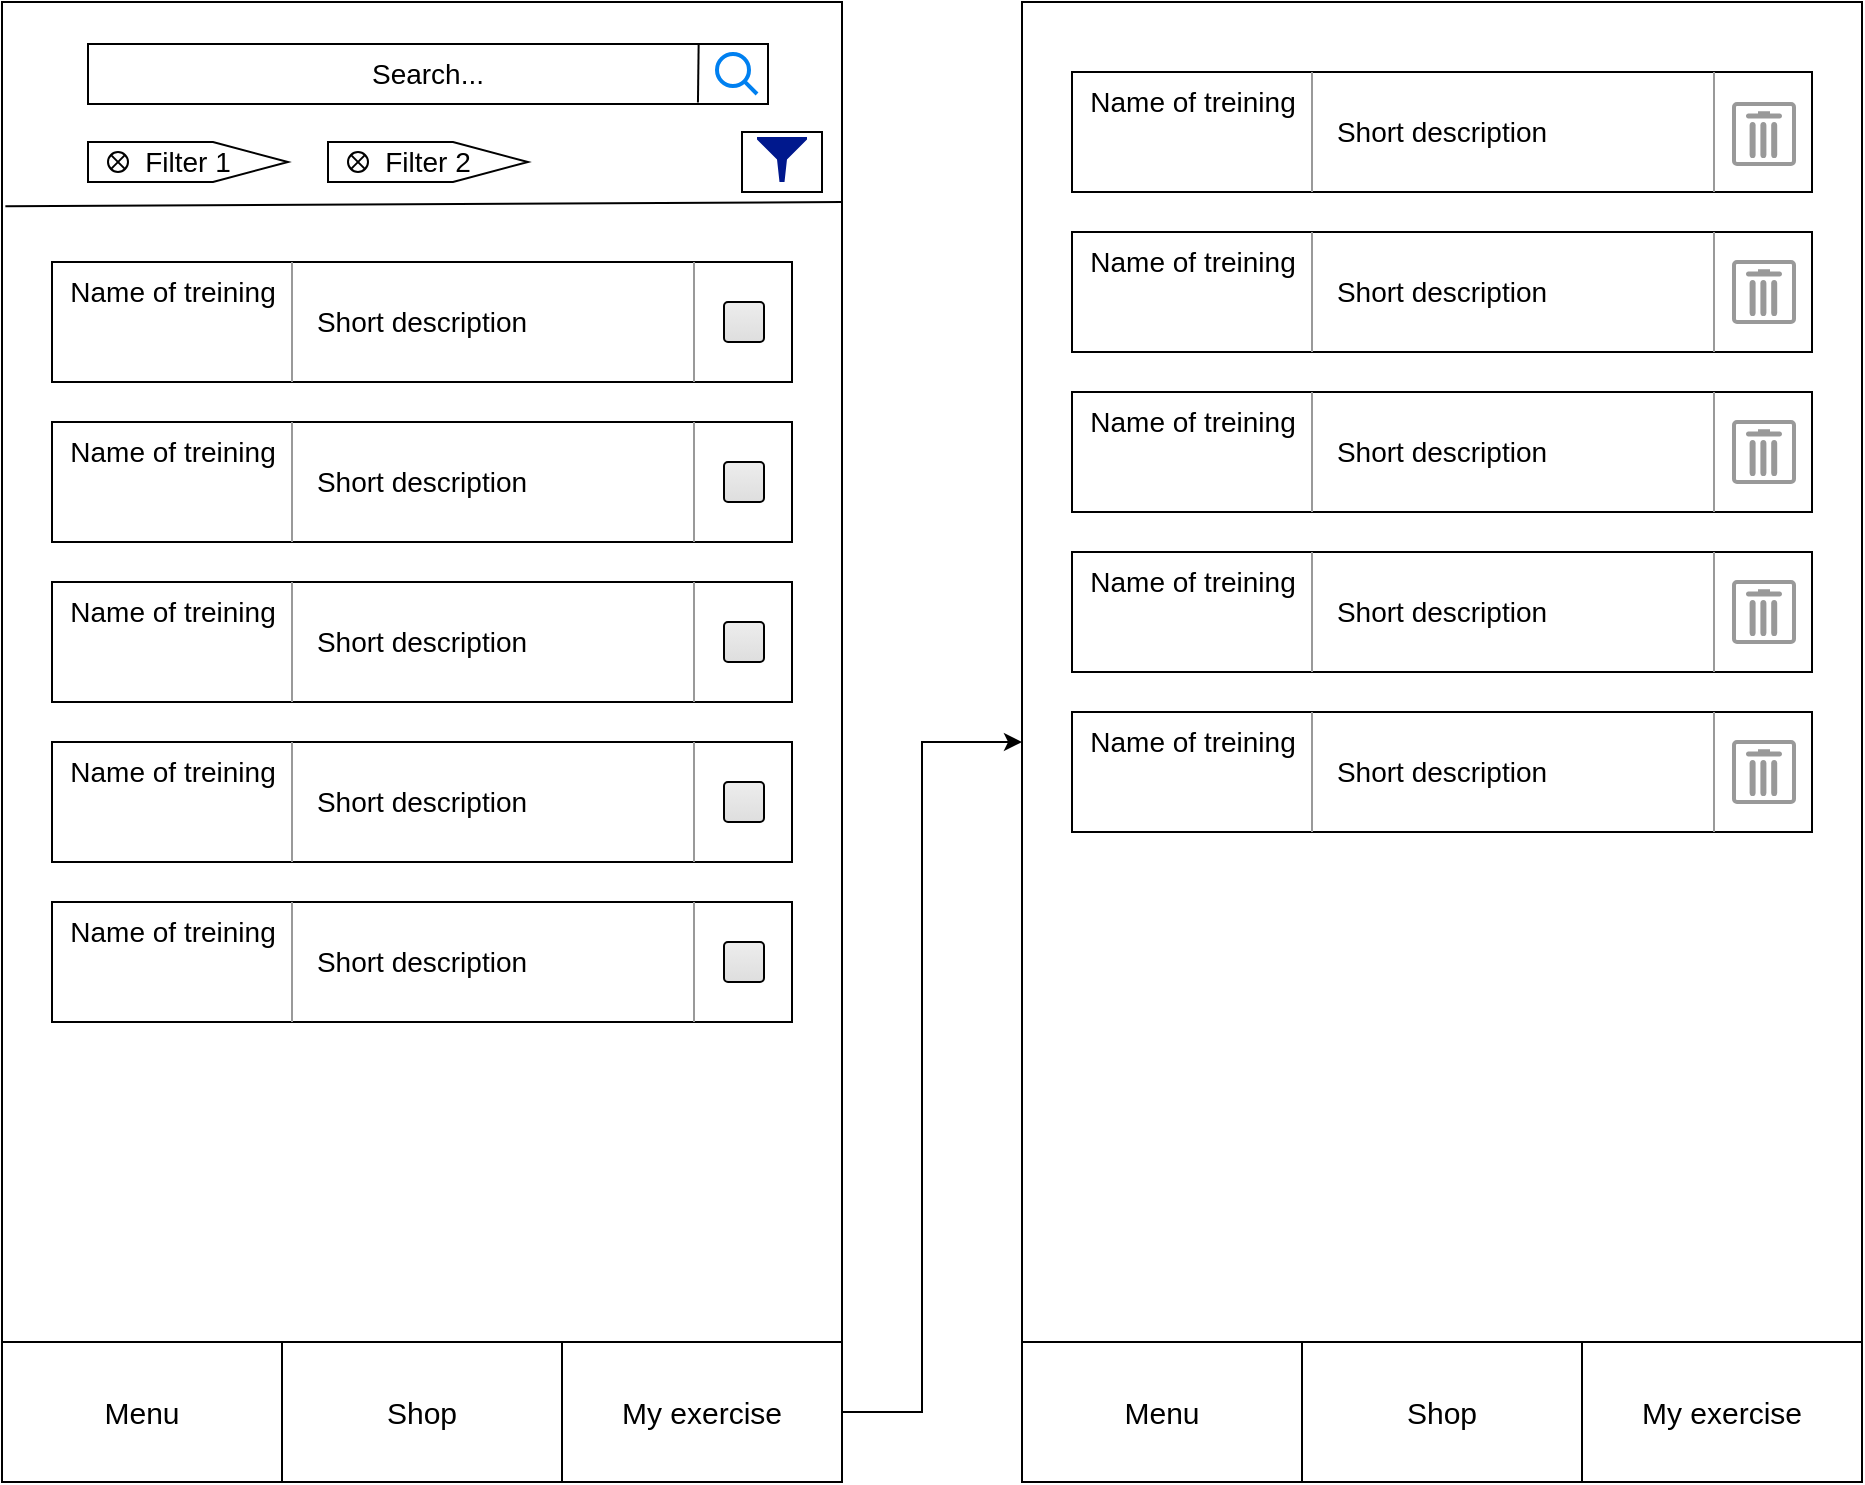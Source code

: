 <mxfile version="20.3.1" type="github"><diagram id="8jtwCHDCGDqMGL0Nnoe6" name="Страница 1"><mxGraphModel dx="1467" dy="836" grid="1" gridSize="10" guides="1" tooltips="1" connect="1" arrows="1" fold="1" page="1" pageScale="1" pageWidth="827" pageHeight="1169" math="0" shadow="0"><root><mxCell id="0"/><mxCell id="1" parent="0"/><mxCell id="uSs4IYgZsP_cwzXrQjF9-2" value="" style="rounded=0;whiteSpace=wrap;html=1;" vertex="1" parent="1"><mxGeometry x="70" y="60" width="420" height="740" as="geometry"/></mxCell><mxCell id="uSs4IYgZsP_cwzXrQjF9-15" value="" style="rounded=0;whiteSpace=wrap;html=1;fontSize=14;" vertex="1" parent="1"><mxGeometry x="440" y="125" width="40" height="30" as="geometry"/></mxCell><mxCell id="uSs4IYgZsP_cwzXrQjF9-5" value="&lt;font style=&quot;font-size: 14px;&quot;&gt;Search...&lt;/font&gt;" style="rounded=0;whiteSpace=wrap;html=1;" vertex="1" parent="1"><mxGeometry x="113" y="81" width="340" height="30" as="geometry"/></mxCell><mxCell id="uSs4IYgZsP_cwzXrQjF9-6" value="" style="endArrow=none;html=1;rounded=0;fontSize=14;entryX=0.004;entryY=0.138;entryDx=0;entryDy=0;entryPerimeter=0;" edge="1" parent="1" target="uSs4IYgZsP_cwzXrQjF9-2"><mxGeometry width="50" height="50" relative="1" as="geometry"><mxPoint x="490" y="160" as="sourcePoint"/><mxPoint x="440" y="290" as="targetPoint"/></mxGeometry></mxCell><mxCell id="uSs4IYgZsP_cwzXrQjF9-7" value="Filter 1" style="shape=offPageConnector;whiteSpace=wrap;html=1;fontSize=14;flipV=0;flipH=1;direction=south;" vertex="1" parent="1"><mxGeometry x="113" y="130" width="100" height="20" as="geometry"/></mxCell><mxCell id="uSs4IYgZsP_cwzXrQjF9-8" value="Filter 2" style="shape=offPageConnector;whiteSpace=wrap;html=1;fontSize=14;flipV=0;flipH=1;direction=south;" vertex="1" parent="1"><mxGeometry x="233" y="130" width="100" height="20" as="geometry"/></mxCell><mxCell id="uSs4IYgZsP_cwzXrQjF9-9" value="" style="sketch=0;aspect=fixed;pointerEvents=1;shadow=0;dashed=0;html=1;strokeColor=none;labelPosition=center;verticalLabelPosition=bottom;verticalAlign=top;align=center;fillColor=#00188D;shape=mxgraph.mscae.enterprise.filter;fontSize=14;" vertex="1" parent="1"><mxGeometry x="447.5" y="127.5" width="25" height="22.5" as="geometry"/></mxCell><mxCell id="uSs4IYgZsP_cwzXrQjF9-10" value="" style="shape=sumEllipse;perimeter=ellipsePerimeter;whiteSpace=wrap;html=1;backgroundOutline=1;fontSize=14;" vertex="1" parent="1"><mxGeometry x="123" y="135" width="10" height="10" as="geometry"/></mxCell><mxCell id="uSs4IYgZsP_cwzXrQjF9-11" value="" style="shape=sumEllipse;perimeter=ellipsePerimeter;whiteSpace=wrap;html=1;backgroundOutline=1;fontSize=14;" vertex="1" parent="1"><mxGeometry x="243" y="135" width="10" height="10" as="geometry"/></mxCell><mxCell id="uSs4IYgZsP_cwzXrQjF9-13" value="" style="html=1;verticalLabelPosition=bottom;align=center;labelBackgroundColor=#ffffff;verticalAlign=top;strokeWidth=2;strokeColor=#0080F0;shadow=0;dashed=0;shape=mxgraph.ios7.icons.looking_glass;fontSize=14;" vertex="1" parent="1"><mxGeometry x="427.5" y="86" width="20" height="20" as="geometry"/></mxCell><mxCell id="uSs4IYgZsP_cwzXrQjF9-14" value="" style="endArrow=none;html=1;rounded=0;fontSize=14;entryX=0.898;entryY=0.018;entryDx=0;entryDy=0;entryPerimeter=0;exitX=0.897;exitY=0.974;exitDx=0;exitDy=0;exitPerimeter=0;" edge="1" parent="1" source="uSs4IYgZsP_cwzXrQjF9-5" target="uSs4IYgZsP_cwzXrQjF9-5"><mxGeometry width="50" height="50" relative="1" as="geometry"><mxPoint x="425" y="110" as="sourcePoint"/><mxPoint x="440" y="290" as="targetPoint"/></mxGeometry></mxCell><mxCell id="uSs4IYgZsP_cwzXrQjF9-16" value="Short description" style="rounded=0;whiteSpace=wrap;html=1;fontSize=14;" vertex="1" parent="1"><mxGeometry x="95" y="190" width="370" height="60" as="geometry"/></mxCell><mxCell id="uSs4IYgZsP_cwzXrQjF9-17" value="Name of treining" style="text;html=1;align=center;verticalAlign=middle;resizable=0;points=[];autosize=1;strokeColor=none;fillColor=none;fontSize=14;" vertex="1" parent="1"><mxGeometry x="90" y="190" width="130" height="30" as="geometry"/></mxCell><mxCell id="uSs4IYgZsP_cwzXrQjF9-18" value="" style="rounded=0;whiteSpace=wrap;html=1;fontSize=14;" vertex="1" parent="1"><mxGeometry x="70" y="730" width="420" height="70" as="geometry"/></mxCell><mxCell id="uSs4IYgZsP_cwzXrQjF9-19" value="&lt;font style=&quot;font-size: 15px;&quot;&gt;Menu&lt;/font&gt;" style="rounded=0;whiteSpace=wrap;html=1;fontSize=14;" vertex="1" parent="1"><mxGeometry x="70" y="730" width="140" height="70" as="geometry"/></mxCell><mxCell id="uSs4IYgZsP_cwzXrQjF9-20" value="&lt;font style=&quot;font-size: 15px;&quot;&gt;Shop&lt;/font&gt;" style="rounded=0;whiteSpace=wrap;html=1;fontSize=14;" vertex="1" parent="1"><mxGeometry x="210" y="730" width="140" height="70" as="geometry"/></mxCell><mxCell id="uSs4IYgZsP_cwzXrQjF9-21" value="&lt;font style=&quot;font-size: 15px;&quot;&gt;My exercise&lt;/font&gt;" style="rounded=0;whiteSpace=wrap;html=1;fontSize=14;" vertex="1" parent="1"><mxGeometry x="350" y="730" width="140" height="70" as="geometry"/></mxCell><mxCell id="uSs4IYgZsP_cwzXrQjF9-23" value="" style="verticalLabelPosition=bottom;shadow=0;dashed=0;align=center;html=1;verticalAlign=top;strokeWidth=1;shape=mxgraph.mockup.markup.line;strokeColor=#999999;direction=north;fontSize=15;" vertex="1" parent="1"><mxGeometry x="205" y="190" width="20" height="60" as="geometry"/></mxCell><mxCell id="uSs4IYgZsP_cwzXrQjF9-33" value="" style="html=1;shadow=0;dashed=0;shape=mxgraph.bootstrap.checkbox2;labelPosition=right;verticalLabelPosition=middle;align=left;verticalAlign=middle;gradientColor=#DEDEDE;fillColor=#EDEDED;checked=0;spacing=5;checkedFill=#0085FC;checkedStroke=#ffffff;sketch=0;fontSize=15;" vertex="1" parent="1"><mxGeometry x="431" y="210" width="20" height="20" as="geometry"/></mxCell><mxCell id="uSs4IYgZsP_cwzXrQjF9-34" value="" style="verticalLabelPosition=bottom;shadow=0;dashed=0;align=center;html=1;verticalAlign=top;strokeWidth=1;shape=mxgraph.mockup.markup.line;strokeColor=#999999;direction=north;fontSize=15;" vertex="1" parent="1"><mxGeometry x="406" y="190" width="20" height="60" as="geometry"/></mxCell><mxCell id="uSs4IYgZsP_cwzXrQjF9-35" value="Short description" style="rounded=0;whiteSpace=wrap;html=1;fontSize=14;" vertex="1" parent="1"><mxGeometry x="95" y="270" width="370" height="60" as="geometry"/></mxCell><mxCell id="uSs4IYgZsP_cwzXrQjF9-36" value="Name of treining" style="text;html=1;align=center;verticalAlign=middle;resizable=0;points=[];autosize=1;strokeColor=none;fillColor=none;fontSize=14;" vertex="1" parent="1"><mxGeometry x="90" y="270" width="130" height="30" as="geometry"/></mxCell><mxCell id="uSs4IYgZsP_cwzXrQjF9-37" value="" style="verticalLabelPosition=bottom;shadow=0;dashed=0;align=center;html=1;verticalAlign=top;strokeWidth=1;shape=mxgraph.mockup.markup.line;strokeColor=#999999;direction=north;fontSize=15;" vertex="1" parent="1"><mxGeometry x="205" y="270" width="20" height="60" as="geometry"/></mxCell><mxCell id="uSs4IYgZsP_cwzXrQjF9-38" value="" style="html=1;shadow=0;dashed=0;shape=mxgraph.bootstrap.checkbox2;labelPosition=right;verticalLabelPosition=middle;align=left;verticalAlign=middle;gradientColor=#DEDEDE;fillColor=#EDEDED;checked=0;spacing=5;checkedFill=#0085FC;checkedStroke=#ffffff;sketch=0;fontSize=15;" vertex="1" parent="1"><mxGeometry x="431" y="290" width="20" height="20" as="geometry"/></mxCell><mxCell id="uSs4IYgZsP_cwzXrQjF9-39" value="" style="verticalLabelPosition=bottom;shadow=0;dashed=0;align=center;html=1;verticalAlign=top;strokeWidth=1;shape=mxgraph.mockup.markup.line;strokeColor=#999999;direction=north;fontSize=15;" vertex="1" parent="1"><mxGeometry x="406" y="270" width="20" height="60" as="geometry"/></mxCell><mxCell id="uSs4IYgZsP_cwzXrQjF9-40" value="Short description" style="rounded=0;whiteSpace=wrap;html=1;fontSize=14;" vertex="1" parent="1"><mxGeometry x="95" y="350" width="370" height="60" as="geometry"/></mxCell><mxCell id="uSs4IYgZsP_cwzXrQjF9-41" value="Name of treining" style="text;html=1;align=center;verticalAlign=middle;resizable=0;points=[];autosize=1;strokeColor=none;fillColor=none;fontSize=14;" vertex="1" parent="1"><mxGeometry x="90" y="350" width="130" height="30" as="geometry"/></mxCell><mxCell id="uSs4IYgZsP_cwzXrQjF9-42" value="" style="verticalLabelPosition=bottom;shadow=0;dashed=0;align=center;html=1;verticalAlign=top;strokeWidth=1;shape=mxgraph.mockup.markup.line;strokeColor=#999999;direction=north;fontSize=15;" vertex="1" parent="1"><mxGeometry x="205" y="350" width="20" height="60" as="geometry"/></mxCell><mxCell id="uSs4IYgZsP_cwzXrQjF9-43" value="" style="html=1;shadow=0;dashed=0;shape=mxgraph.bootstrap.checkbox2;labelPosition=right;verticalLabelPosition=middle;align=left;verticalAlign=middle;gradientColor=#DEDEDE;fillColor=#EDEDED;checked=0;spacing=5;checkedFill=#0085FC;checkedStroke=#ffffff;sketch=0;fontSize=15;" vertex="1" parent="1"><mxGeometry x="431" y="370" width="20" height="20" as="geometry"/></mxCell><mxCell id="uSs4IYgZsP_cwzXrQjF9-44" value="" style="verticalLabelPosition=bottom;shadow=0;dashed=0;align=center;html=1;verticalAlign=top;strokeWidth=1;shape=mxgraph.mockup.markup.line;strokeColor=#999999;direction=north;fontSize=15;" vertex="1" parent="1"><mxGeometry x="406" y="350" width="20" height="60" as="geometry"/></mxCell><mxCell id="uSs4IYgZsP_cwzXrQjF9-45" value="Short description" style="rounded=0;whiteSpace=wrap;html=1;fontSize=14;" vertex="1" parent="1"><mxGeometry x="95" y="430" width="370" height="60" as="geometry"/></mxCell><mxCell id="uSs4IYgZsP_cwzXrQjF9-46" value="Name of treining" style="text;html=1;align=center;verticalAlign=middle;resizable=0;points=[];autosize=1;strokeColor=none;fillColor=none;fontSize=14;" vertex="1" parent="1"><mxGeometry x="90" y="430" width="130" height="30" as="geometry"/></mxCell><mxCell id="uSs4IYgZsP_cwzXrQjF9-47" value="" style="verticalLabelPosition=bottom;shadow=0;dashed=0;align=center;html=1;verticalAlign=top;strokeWidth=1;shape=mxgraph.mockup.markup.line;strokeColor=#999999;direction=north;fontSize=15;" vertex="1" parent="1"><mxGeometry x="205" y="430" width="20" height="60" as="geometry"/></mxCell><mxCell id="uSs4IYgZsP_cwzXrQjF9-48" value="" style="html=1;shadow=0;dashed=0;shape=mxgraph.bootstrap.checkbox2;labelPosition=right;verticalLabelPosition=middle;align=left;verticalAlign=middle;gradientColor=#DEDEDE;fillColor=#EDEDED;checked=0;spacing=5;checkedFill=#0085FC;checkedStroke=#ffffff;sketch=0;fontSize=15;" vertex="1" parent="1"><mxGeometry x="431" y="450" width="20" height="20" as="geometry"/></mxCell><mxCell id="uSs4IYgZsP_cwzXrQjF9-49" value="" style="verticalLabelPosition=bottom;shadow=0;dashed=0;align=center;html=1;verticalAlign=top;strokeWidth=1;shape=mxgraph.mockup.markup.line;strokeColor=#999999;direction=north;fontSize=15;" vertex="1" parent="1"><mxGeometry x="406" y="430" width="20" height="60" as="geometry"/></mxCell><mxCell id="uSs4IYgZsP_cwzXrQjF9-50" value="Short description" style="rounded=0;whiteSpace=wrap;html=1;fontSize=14;" vertex="1" parent="1"><mxGeometry x="95" y="510" width="370" height="60" as="geometry"/></mxCell><mxCell id="uSs4IYgZsP_cwzXrQjF9-51" value="Name of treining" style="text;html=1;align=center;verticalAlign=middle;resizable=0;points=[];autosize=1;strokeColor=none;fillColor=none;fontSize=14;" vertex="1" parent="1"><mxGeometry x="90" y="510" width="130" height="30" as="geometry"/></mxCell><mxCell id="uSs4IYgZsP_cwzXrQjF9-52" value="" style="verticalLabelPosition=bottom;shadow=0;dashed=0;align=center;html=1;verticalAlign=top;strokeWidth=1;shape=mxgraph.mockup.markup.line;strokeColor=#999999;direction=north;fontSize=15;" vertex="1" parent="1"><mxGeometry x="205" y="510" width="20" height="60" as="geometry"/></mxCell><mxCell id="uSs4IYgZsP_cwzXrQjF9-53" value="" style="html=1;shadow=0;dashed=0;shape=mxgraph.bootstrap.checkbox2;labelPosition=right;verticalLabelPosition=middle;align=left;verticalAlign=middle;gradientColor=#DEDEDE;fillColor=#EDEDED;checked=0;spacing=5;checkedFill=#0085FC;checkedStroke=#ffffff;sketch=0;fontSize=15;" vertex="1" parent="1"><mxGeometry x="431" y="530" width="20" height="20" as="geometry"/></mxCell><mxCell id="uSs4IYgZsP_cwzXrQjF9-54" value="" style="verticalLabelPosition=bottom;shadow=0;dashed=0;align=center;html=1;verticalAlign=top;strokeWidth=1;shape=mxgraph.mockup.markup.line;strokeColor=#999999;direction=north;fontSize=15;" vertex="1" parent="1"><mxGeometry x="406" y="510" width="20" height="60" as="geometry"/></mxCell><mxCell id="uSs4IYgZsP_cwzXrQjF9-55" value="" style="rounded=0;whiteSpace=wrap;html=1;" vertex="1" parent="1"><mxGeometry x="580" y="60" width="420" height="740" as="geometry"/></mxCell><mxCell id="uSs4IYgZsP_cwzXrQjF9-66" value="Short description" style="rounded=0;whiteSpace=wrap;html=1;fontSize=14;" vertex="1" parent="1"><mxGeometry x="605" y="95" width="370" height="60" as="geometry"/></mxCell><mxCell id="uSs4IYgZsP_cwzXrQjF9-67" value="Name of treining" style="text;html=1;align=center;verticalAlign=middle;resizable=0;points=[];autosize=1;strokeColor=none;fillColor=none;fontSize=14;" vertex="1" parent="1"><mxGeometry x="600" y="95" width="130" height="30" as="geometry"/></mxCell><mxCell id="uSs4IYgZsP_cwzXrQjF9-68" value="" style="rounded=0;whiteSpace=wrap;html=1;fontSize=14;" vertex="1" parent="1"><mxGeometry x="580" y="730" width="420" height="70" as="geometry"/></mxCell><mxCell id="uSs4IYgZsP_cwzXrQjF9-69" value="&lt;font style=&quot;font-size: 15px;&quot;&gt;Menu&lt;/font&gt;" style="rounded=0;whiteSpace=wrap;html=1;fontSize=14;" vertex="1" parent="1"><mxGeometry x="580" y="730" width="140" height="70" as="geometry"/></mxCell><mxCell id="uSs4IYgZsP_cwzXrQjF9-70" value="&lt;font style=&quot;font-size: 15px;&quot;&gt;Shop&lt;/font&gt;" style="rounded=0;whiteSpace=wrap;html=1;fontSize=14;" vertex="1" parent="1"><mxGeometry x="720" y="730" width="140" height="70" as="geometry"/></mxCell><mxCell id="uSs4IYgZsP_cwzXrQjF9-71" value="&lt;font style=&quot;font-size: 15px;&quot;&gt;My exercise&lt;/font&gt;" style="rounded=0;whiteSpace=wrap;html=1;fontSize=14;" vertex="1" parent="1"><mxGeometry x="860" y="730" width="140" height="70" as="geometry"/></mxCell><mxCell id="uSs4IYgZsP_cwzXrQjF9-72" value="" style="verticalLabelPosition=bottom;shadow=0;dashed=0;align=center;html=1;verticalAlign=top;strokeWidth=1;shape=mxgraph.mockup.markup.line;strokeColor=#999999;direction=north;fontSize=15;" vertex="1" parent="1"><mxGeometry x="715" y="95" width="20" height="60" as="geometry"/></mxCell><mxCell id="uSs4IYgZsP_cwzXrQjF9-74" value="" style="verticalLabelPosition=bottom;shadow=0;dashed=0;align=center;html=1;verticalAlign=top;strokeWidth=1;shape=mxgraph.mockup.markup.line;strokeColor=#999999;direction=north;fontSize=15;" vertex="1" parent="1"><mxGeometry x="916" y="95" width="20" height="60" as="geometry"/></mxCell><mxCell id="uSs4IYgZsP_cwzXrQjF9-75" value="Short description" style="rounded=0;whiteSpace=wrap;html=1;fontSize=14;" vertex="1" parent="1"><mxGeometry x="605" y="175" width="370" height="60" as="geometry"/></mxCell><mxCell id="uSs4IYgZsP_cwzXrQjF9-76" value="Name of treining" style="text;html=1;align=center;verticalAlign=middle;resizable=0;points=[];autosize=1;strokeColor=none;fillColor=none;fontSize=14;" vertex="1" parent="1"><mxGeometry x="600" y="175" width="130" height="30" as="geometry"/></mxCell><mxCell id="uSs4IYgZsP_cwzXrQjF9-77" value="" style="verticalLabelPosition=bottom;shadow=0;dashed=0;align=center;html=1;verticalAlign=top;strokeWidth=1;shape=mxgraph.mockup.markup.line;strokeColor=#999999;direction=north;fontSize=15;" vertex="1" parent="1"><mxGeometry x="715" y="175" width="20" height="60" as="geometry"/></mxCell><mxCell id="uSs4IYgZsP_cwzXrQjF9-79" value="" style="verticalLabelPosition=bottom;shadow=0;dashed=0;align=center;html=1;verticalAlign=top;strokeWidth=1;shape=mxgraph.mockup.markup.line;strokeColor=#999999;direction=north;fontSize=15;" vertex="1" parent="1"><mxGeometry x="916" y="175" width="20" height="60" as="geometry"/></mxCell><mxCell id="uSs4IYgZsP_cwzXrQjF9-80" value="Short description" style="rounded=0;whiteSpace=wrap;html=1;fontSize=14;" vertex="1" parent="1"><mxGeometry x="605" y="255" width="370" height="60" as="geometry"/></mxCell><mxCell id="uSs4IYgZsP_cwzXrQjF9-81" value="Name of treining" style="text;html=1;align=center;verticalAlign=middle;resizable=0;points=[];autosize=1;strokeColor=none;fillColor=none;fontSize=14;" vertex="1" parent="1"><mxGeometry x="600" y="255" width="130" height="30" as="geometry"/></mxCell><mxCell id="uSs4IYgZsP_cwzXrQjF9-82" value="" style="verticalLabelPosition=bottom;shadow=0;dashed=0;align=center;html=1;verticalAlign=top;strokeWidth=1;shape=mxgraph.mockup.markup.line;strokeColor=#999999;direction=north;fontSize=15;" vertex="1" parent="1"><mxGeometry x="715" y="255" width="20" height="60" as="geometry"/></mxCell><mxCell id="uSs4IYgZsP_cwzXrQjF9-84" value="" style="verticalLabelPosition=bottom;shadow=0;dashed=0;align=center;html=1;verticalAlign=top;strokeWidth=1;shape=mxgraph.mockup.markup.line;strokeColor=#999999;direction=north;fontSize=15;" vertex="1" parent="1"><mxGeometry x="916" y="255" width="20" height="60" as="geometry"/></mxCell><mxCell id="uSs4IYgZsP_cwzXrQjF9-85" value="Short description" style="rounded=0;whiteSpace=wrap;html=1;fontSize=14;" vertex="1" parent="1"><mxGeometry x="605" y="335" width="370" height="60" as="geometry"/></mxCell><mxCell id="uSs4IYgZsP_cwzXrQjF9-86" value="Name of treining" style="text;html=1;align=center;verticalAlign=middle;resizable=0;points=[];autosize=1;strokeColor=none;fillColor=none;fontSize=14;" vertex="1" parent="1"><mxGeometry x="600" y="335" width="130" height="30" as="geometry"/></mxCell><mxCell id="uSs4IYgZsP_cwzXrQjF9-87" value="" style="verticalLabelPosition=bottom;shadow=0;dashed=0;align=center;html=1;verticalAlign=top;strokeWidth=1;shape=mxgraph.mockup.markup.line;strokeColor=#999999;direction=north;fontSize=15;" vertex="1" parent="1"><mxGeometry x="715" y="335" width="20" height="60" as="geometry"/></mxCell><mxCell id="uSs4IYgZsP_cwzXrQjF9-89" value="" style="verticalLabelPosition=bottom;shadow=0;dashed=0;align=center;html=1;verticalAlign=top;strokeWidth=1;shape=mxgraph.mockup.markup.line;strokeColor=#999999;direction=north;fontSize=15;" vertex="1" parent="1"><mxGeometry x="916" y="335" width="20" height="60" as="geometry"/></mxCell><mxCell id="uSs4IYgZsP_cwzXrQjF9-90" value="Short description" style="rounded=0;whiteSpace=wrap;html=1;fontSize=14;" vertex="1" parent="1"><mxGeometry x="605" y="415" width="370" height="60" as="geometry"/></mxCell><mxCell id="uSs4IYgZsP_cwzXrQjF9-91" value="Name of treining" style="text;html=1;align=center;verticalAlign=middle;resizable=0;points=[];autosize=1;strokeColor=none;fillColor=none;fontSize=14;" vertex="1" parent="1"><mxGeometry x="600" y="415" width="130" height="30" as="geometry"/></mxCell><mxCell id="uSs4IYgZsP_cwzXrQjF9-92" value="" style="verticalLabelPosition=bottom;shadow=0;dashed=0;align=center;html=1;verticalAlign=top;strokeWidth=1;shape=mxgraph.mockup.markup.line;strokeColor=#999999;direction=north;fontSize=15;" vertex="1" parent="1"><mxGeometry x="715" y="415" width="20" height="60" as="geometry"/></mxCell><mxCell id="uSs4IYgZsP_cwzXrQjF9-94" value="" style="verticalLabelPosition=bottom;shadow=0;dashed=0;align=center;html=1;verticalAlign=top;strokeWidth=1;shape=mxgraph.mockup.markup.line;strokeColor=#999999;direction=north;fontSize=15;" vertex="1" parent="1"><mxGeometry x="916" y="415" width="20" height="60" as="geometry"/></mxCell><mxCell id="uSs4IYgZsP_cwzXrQjF9-95" value="" style="endArrow=classic;html=1;rounded=0;fontSize=15;entryX=0;entryY=0.5;entryDx=0;entryDy=0;exitX=1;exitY=0.5;exitDx=0;exitDy=0;" edge="1" parent="1" source="uSs4IYgZsP_cwzXrQjF9-21" target="uSs4IYgZsP_cwzXrQjF9-55"><mxGeometry width="50" height="50" relative="1" as="geometry"><mxPoint x="450" y="220" as="sourcePoint"/><mxPoint x="570" y="370" as="targetPoint"/><Array as="points"><mxPoint x="530" y="765"/><mxPoint x="530" y="430"/></Array></mxGeometry></mxCell><mxCell id="uSs4IYgZsP_cwzXrQjF9-96" value="" style="strokeColor=#999999;verticalLabelPosition=bottom;shadow=0;dashed=0;verticalAlign=top;strokeWidth=2;html=1;shape=mxgraph.mockup.misc.trashcanIcon;fontSize=15;" vertex="1" parent="1"><mxGeometry x="936" y="111" width="30" height="30" as="geometry"/></mxCell><mxCell id="uSs4IYgZsP_cwzXrQjF9-97" value="" style="strokeColor=#999999;verticalLabelPosition=bottom;shadow=0;dashed=0;verticalAlign=top;strokeWidth=2;html=1;shape=mxgraph.mockup.misc.trashcanIcon;fontSize=15;" vertex="1" parent="1"><mxGeometry x="936" y="270" width="30" height="30" as="geometry"/></mxCell><mxCell id="uSs4IYgZsP_cwzXrQjF9-98" value="" style="strokeColor=#999999;verticalLabelPosition=bottom;shadow=0;dashed=0;verticalAlign=top;strokeWidth=2;html=1;shape=mxgraph.mockup.misc.trashcanIcon;fontSize=15;" vertex="1" parent="1"><mxGeometry x="936" y="350" width="30" height="30" as="geometry"/></mxCell><mxCell id="uSs4IYgZsP_cwzXrQjF9-99" value="" style="strokeColor=#999999;verticalLabelPosition=bottom;shadow=0;dashed=0;verticalAlign=top;strokeWidth=2;html=1;shape=mxgraph.mockup.misc.trashcanIcon;fontSize=15;" vertex="1" parent="1"><mxGeometry x="936" y="430" width="30" height="30" as="geometry"/></mxCell><mxCell id="uSs4IYgZsP_cwzXrQjF9-100" value="" style="strokeColor=#999999;verticalLabelPosition=bottom;shadow=0;dashed=0;verticalAlign=top;strokeWidth=2;html=1;shape=mxgraph.mockup.misc.trashcanIcon;fontSize=15;" vertex="1" parent="1"><mxGeometry x="936" y="190" width="30" height="30" as="geometry"/></mxCell></root></mxGraphModel></diagram></mxfile>